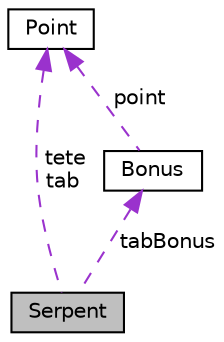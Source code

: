 digraph "Serpent"
{
  edge [fontname="Helvetica",fontsize="10",labelfontname="Helvetica",labelfontsize="10"];
  node [fontname="Helvetica",fontsize="10",shape=record];
  Node1 [label="Serpent",height=0.2,width=0.4,color="black", fillcolor="grey75", style="filled", fontcolor="black"];
  Node2 -> Node1 [dir="back",color="darkorchid3",fontsize="10",style="dashed",label=" tabBonus" ];
  Node2 [label="Bonus",height=0.2,width=0.4,color="black", fillcolor="white", style="filled",URL="$struct_bonus.html"];
  Node3 -> Node2 [dir="back",color="darkorchid3",fontsize="10",style="dashed",label=" point" ];
  Node3 [label="Point",height=0.2,width=0.4,color="black", fillcolor="white", style="filled",URL="$struct_point.html"];
  Node3 -> Node1 [dir="back",color="darkorchid3",fontsize="10",style="dashed",label=" tete\ntab" ];
}
